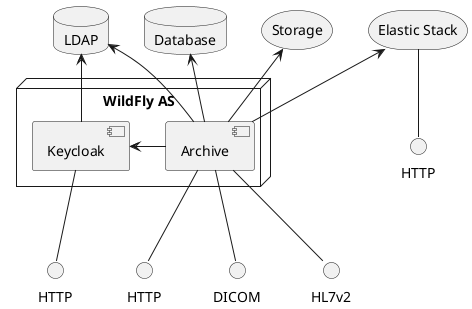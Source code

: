 @startuml
skinparam componentStyle uml2
database LDAP
database Database as db
storage Storage
node "WildFly AS" {
[Archive] as arc
[Keycloak] as kc
}
storage "Elastic Stack" as elk
() HTTP as http1
() HTTP as http2
() HTTP as http3
LDAP <-- kc
kc -- http1
LDAP <-- arc
db <-- arc
Storage <-- arc
kc <- arc
arc -- DICOM
arc -- HL7v2
arc -- http2
elk <-- arc
elk -- http3
@enduml